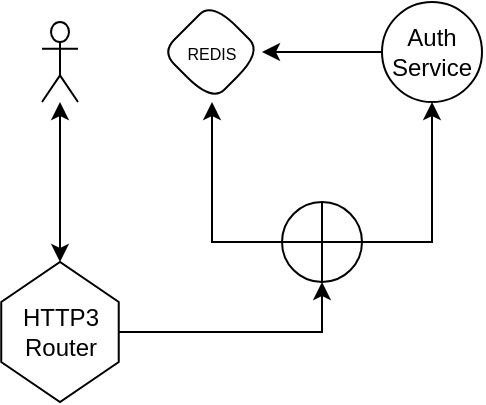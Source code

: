 <mxfile version="20.5.3" type="embed"><diagram id="vb3-Rn46idH5Ja3HR-pR" name="Page-1"><mxGraphModel dx="694" dy="453" grid="1" gridSize="10" guides="1" tooltips="1" connect="1" arrows="1" fold="1" page="1" pageScale="1" pageWidth="850" pageHeight="1100" math="0" shadow="0"><root><mxCell id="0"/><mxCell id="1" parent="0"/><mxCell id="2" value="&lt;br&gt;" style="shape=umlActor;verticalLabelPosition=bottom;verticalAlign=top;html=1;outlineConnect=0;" vertex="1" parent="1"><mxGeometry x="420" y="200" width="18" height="40" as="geometry"/></mxCell><mxCell id="3" value="" style="endArrow=classic;startArrow=classic;html=1;rounded=0;exitX=0;exitY=0.5;exitDx=0;exitDy=0;" edge="1" parent="1" source="4" target="2"><mxGeometry width="50" height="50" relative="1" as="geometry"><mxPoint x="430" y="300" as="sourcePoint"/><mxPoint x="428.89" y="240" as="targetPoint"/></mxGeometry></mxCell><mxCell id="21" style="edgeStyle=orthogonalEdgeStyle;rounded=0;orthogonalLoop=1;jettySize=auto;html=1;exitX=0.5;exitY=0;exitDx=0;exitDy=0;entryX=0.5;entryY=1;entryDx=0;entryDy=0;fontSize=8;" edge="1" parent="1" source="4" target="18"><mxGeometry relative="1" as="geometry"/></mxCell><mxCell id="4" value="HTTP3 Router" style="shape=hexagon;perimeter=hexagonPerimeter2;whiteSpace=wrap;html=1;fixedSize=1;direction=south;" vertex="1" parent="1"><mxGeometry x="399.62" y="320" width="58.75" height="70" as="geometry"/></mxCell><mxCell id="17" value="" style="edgeStyle=orthogonalEdgeStyle;rounded=0;orthogonalLoop=1;jettySize=auto;html=1;" edge="1" parent="1" source="5" target="16"><mxGeometry relative="1" as="geometry"><Array as="points"><mxPoint x="520" y="220"/></Array></mxGeometry></mxCell><mxCell id="5" value="Auth Service" style="whiteSpace=wrap;html=1;rounded=1;arcSize=50;align=center;verticalAlign=middle;strokeWidth=1;autosize=1;spacing=4;treeFolding=1;treeMoving=1;newEdgeStyle={&quot;edgeStyle&quot;:&quot;entityRelationEdgeStyle&quot;,&quot;startArrow&quot;:&quot;none&quot;,&quot;endArrow&quot;:&quot;none&quot;,&quot;segment&quot;:10,&quot;curved&quot;:1};" vertex="1" parent="1"><mxGeometry x="590" y="190" width="50" height="50" as="geometry"/></mxCell><mxCell id="16" value="&lt;font style=&quot;font-size: 8px;&quot;&gt;REDIS&lt;/font&gt;" style="rhombus;whiteSpace=wrap;html=1;rounded=1;arcSize=50;strokeWidth=1;spacing=4;" vertex="1" parent="1"><mxGeometry x="480" y="190" width="50" height="50" as="geometry"/></mxCell><mxCell id="19" style="edgeStyle=orthogonalEdgeStyle;rounded=0;orthogonalLoop=1;jettySize=auto;html=1;fontSize=8;" edge="1" parent="1" source="18" target="16"><mxGeometry relative="1" as="geometry"/></mxCell><mxCell id="20" style="edgeStyle=orthogonalEdgeStyle;rounded=0;orthogonalLoop=1;jettySize=auto;html=1;exitX=1;exitY=0.5;exitDx=0;exitDy=0;entryX=0.5;entryY=1;entryDx=0;entryDy=0;fontSize=8;" edge="1" parent="1" source="18" target="5"><mxGeometry relative="1" as="geometry"><Array as="points"><mxPoint x="615" y="310"/></Array></mxGeometry></mxCell><mxCell id="18" value="" style="shape=orEllipse;perimeter=ellipsePerimeter;whiteSpace=wrap;html=1;backgroundOutline=1;" vertex="1" parent="1"><mxGeometry x="540" y="290" width="40" height="40" as="geometry"/></mxCell></root></mxGraphModel></diagram></mxfile>
